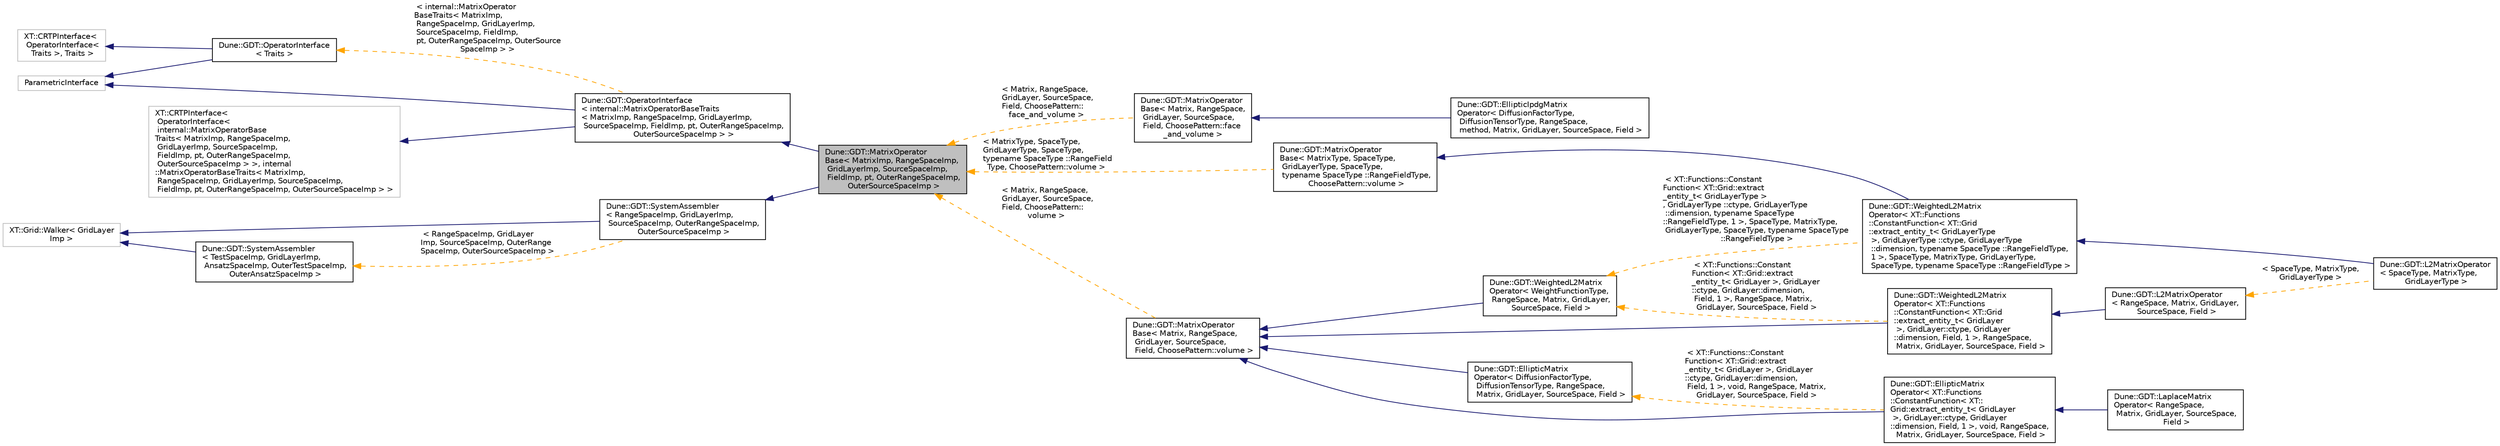 digraph "Dune::GDT::MatrixOperatorBase&lt; MatrixImp, RangeSpaceImp, GridLayerImp, SourceSpaceImp, FieldImp, pt, OuterRangeSpaceImp, OuterSourceSpaceImp &gt;"
{
  edge [fontname="Helvetica",fontsize="10",labelfontname="Helvetica",labelfontsize="10"];
  node [fontname="Helvetica",fontsize="10",shape=record];
  rankdir="LR";
  Node0 [label="Dune::GDT::MatrixOperator\lBase\< MatrixImp, RangeSpaceImp,\l GridLayerImp, SourceSpaceImp,\l FieldImp, pt, OuterRangeSpaceImp,\l OuterSourceSpaceImp \>",height=0.2,width=0.4,color="black", fillcolor="grey75", style="filled", fontcolor="black"];
  Node1 -> Node0 [dir="back",color="midnightblue",fontsize="10",style="solid",fontname="Helvetica"];
  Node1 [label="Dune::GDT::OperatorInterface\l\< internal::MatrixOperatorBaseTraits\l\< MatrixImp, RangeSpaceImp, GridLayerImp,\l SourceSpaceImp, FieldImp, pt, OuterRangeSpaceImp,\l OuterSourceSpaceImp \> \>",height=0.2,width=0.4,color="black", fillcolor="white", style="filled",URL="$a02107.html"];
  Node2 -> Node1 [dir="back",color="midnightblue",fontsize="10",style="solid",fontname="Helvetica"];
  Node2 [label="XT::CRTPInterface\<\l OperatorInterface\<\l internal::MatrixOperatorBase\lTraits\< MatrixImp, RangeSpaceImp,\l GridLayerImp, SourceSpaceImp,\l FieldImp, pt, OuterRangeSpaceImp,\l OuterSourceSpaceImp \> \>, internal\l::MatrixOperatorBaseTraits\< MatrixImp,\l RangeSpaceImp, GridLayerImp, SourceSpaceImp,\l FieldImp, pt, OuterRangeSpaceImp, OuterSourceSpaceImp \> \>",height=0.2,width=0.4,color="grey75", fillcolor="white", style="filled"];
  Node3 -> Node1 [dir="back",color="midnightblue",fontsize="10",style="solid",fontname="Helvetica"];
  Node3 [label="ParametricInterface",height=0.2,width=0.4,color="grey75", fillcolor="white", style="filled"];
  Node4 -> Node1 [dir="back",color="orange",fontsize="10",style="dashed",label=" \< internal::MatrixOperator\lBaseTraits\< MatrixImp,\l RangeSpaceImp, GridLayerImp,\l SourceSpaceImp, FieldImp,\l pt, OuterRangeSpaceImp, OuterSource\lSpaceImp \> \>" ,fontname="Helvetica"];
  Node4 [label="Dune::GDT::OperatorInterface\l\< Traits \>",height=0.2,width=0.4,color="black", fillcolor="white", style="filled",URL="$a02107.html"];
  Node5 -> Node4 [dir="back",color="midnightblue",fontsize="10",style="solid",fontname="Helvetica"];
  Node5 [label="XT::CRTPInterface\<\l OperatorInterface\<\l Traits \>, Traits \>",height=0.2,width=0.4,color="grey75", fillcolor="white", style="filled"];
  Node3 -> Node4 [dir="back",color="midnightblue",fontsize="10",style="solid",fontname="Helvetica"];
  Node6 -> Node0 [dir="back",color="midnightblue",fontsize="10",style="solid",fontname="Helvetica"];
  Node6 [label="Dune::GDT::SystemAssembler\l\< RangeSpaceImp, GridLayerImp,\l SourceSpaceImp, OuterRangeSpaceImp,\l OuterSourceSpaceImp \>",height=0.2,width=0.4,color="black", fillcolor="white", style="filled",URL="$a00835.html"];
  Node7 -> Node6 [dir="back",color="midnightblue",fontsize="10",style="solid",fontname="Helvetica"];
  Node7 [label="XT::Grid::Walker\< GridLayer\lImp \>",height=0.2,width=0.4,color="grey75", fillcolor="white", style="filled"];
  Node8 -> Node6 [dir="back",color="orange",fontsize="10",style="dashed",label=" \< RangeSpaceImp, GridLayer\lImp, SourceSpaceImp, OuterRange\lSpaceImp, OuterSourceSpaceImp \>" ,fontname="Helvetica"];
  Node8 [label="Dune::GDT::SystemAssembler\l\< TestSpaceImp, GridLayerImp,\l AnsatzSpaceImp, OuterTestSpaceImp,\l OuterAnsatzSpaceImp \>",height=0.2,width=0.4,color="black", fillcolor="white", style="filled",URL="$a00835.html"];
  Node7 -> Node8 [dir="back",color="midnightblue",fontsize="10",style="solid",fontname="Helvetica"];
  Node0 -> Node9 [dir="back",color="orange",fontsize="10",style="dashed",label=" \< Matrix, RangeSpace,\l GridLayer, SourceSpace,\l Field, ChoosePattern::\lface_and_volume \>" ,fontname="Helvetica"];
  Node9 [label="Dune::GDT::MatrixOperator\lBase\< Matrix, RangeSpace,\l GridLayer, SourceSpace,\l Field, ChoosePattern::face\l_and_volume \>",height=0.2,width=0.4,color="black", fillcolor="white", style="filled",URL="$a01819.html"];
  Node9 -> Node10 [dir="back",color="midnightblue",fontsize="10",style="solid",fontname="Helvetica"];
  Node10 [label="Dune::GDT::EllipticIpdgMatrix\lOperator\< DiffusionFactorType,\l DiffusionTensorType, RangeSpace,\l method, Matrix, GridLayer, SourceSpace, Field \>",height=0.2,width=0.4,color="black", fillcolor="white", style="filled",URL="$a01867.html"];
  Node0 -> Node11 [dir="back",color="orange",fontsize="10",style="dashed",label=" \< MatrixType, SpaceType,\l GridLayerType, SpaceType,\l typename SpaceType ::RangeField\lType, ChoosePattern::volume \>" ,fontname="Helvetica"];
  Node11 [label="Dune::GDT::MatrixOperator\lBase\< MatrixType, SpaceType,\l GridLayerType, SpaceType,\l typename SpaceType ::RangeFieldType,\l ChoosePattern::volume \>",height=0.2,width=0.4,color="black", fillcolor="white", style="filled",URL="$a01819.html"];
  Node11 -> Node12 [dir="back",color="midnightblue",fontsize="10",style="solid",fontname="Helvetica"];
  Node12 [label="Dune::GDT::WeightedL2Matrix\lOperator\< XT::Functions\l::ConstantFunction\< XT::Grid\l::extract_entity_t\< GridLayerType\l \>, GridLayerType ::ctype, GridLayerType\l ::dimension, typename SpaceType ::RangeFieldType,\l 1 \>, SpaceType, MatrixType, GridLayerType,\l SpaceType, typename SpaceType ::RangeFieldType \>",height=0.2,width=0.4,color="black", fillcolor="white", style="filled",URL="$a02171.html"];
  Node12 -> Node13 [dir="back",color="midnightblue",fontsize="10",style="solid",fontname="Helvetica"];
  Node13 [label="Dune::GDT::L2MatrixOperator\l\< SpaceType, MatrixType,\l GridLayerType \>",height=0.2,width=0.4,color="black", fillcolor="white", style="filled",URL="$a02119.html"];
  Node0 -> Node14 [dir="back",color="orange",fontsize="10",style="dashed",label=" \< Matrix, RangeSpace,\l GridLayer, SourceSpace,\l Field, ChoosePattern::\lvolume \>" ,fontname="Helvetica"];
  Node14 [label="Dune::GDT::MatrixOperator\lBase\< Matrix, RangeSpace,\l GridLayer, SourceSpace,\l Field, ChoosePattern::volume \>",height=0.2,width=0.4,color="black", fillcolor="white", style="filled",URL="$a01819.html"];
  Node14 -> Node15 [dir="back",color="midnightblue",fontsize="10",style="solid",fontname="Helvetica"];
  Node15 [label="Dune::GDT::EllipticMatrix\lOperator\< DiffusionFactorType,\l DiffusionTensorType, RangeSpace,\l Matrix, GridLayer, SourceSpace, Field \>",height=0.2,width=0.4,color="black", fillcolor="white", style="filled",URL="$a01875.html"];
  Node15 -> Node16 [dir="back",color="orange",fontsize="10",style="dashed",label=" \< XT::Functions::Constant\lFunction\< XT::Grid::extract\l_entity_t\< GridLayer \>, GridLayer\l::ctype, GridLayer::dimension,\l Field, 1 \>, void, RangeSpace, Matrix,\l GridLayer, SourceSpace, Field \>" ,fontname="Helvetica"];
  Node16 [label="Dune::GDT::EllipticMatrix\lOperator\< XT::Functions\l::ConstantFunction\< XT::\lGrid::extract_entity_t\< GridLayer\l \>, GridLayer::ctype, GridLayer\l::dimension, Field, 1 \>, void, RangeSpace,\l Matrix, GridLayer, SourceSpace, Field \>",height=0.2,width=0.4,color="black", fillcolor="white", style="filled",URL="$a01875.html"];
  Node16 -> Node17 [dir="back",color="midnightblue",fontsize="10",style="solid",fontname="Helvetica"];
  Node17 [label="Dune::GDT::LaplaceMatrix\lOperator\< RangeSpace,\l Matrix, GridLayer, SourceSpace,\l Field \>",height=0.2,width=0.4,color="black", fillcolor="white", style="filled",URL="$a02143.html"];
  Node14 -> Node18 [dir="back",color="midnightblue",fontsize="10",style="solid",fontname="Helvetica"];
  Node18 [label="Dune::GDT::WeightedL2Matrix\lOperator\< WeightFunctionType,\l RangeSpace, Matrix, GridLayer,\l SourceSpace, Field \>",height=0.2,width=0.4,color="black", fillcolor="white", style="filled",URL="$a02171.html"];
  Node18 -> Node12 [dir="back",color="orange",fontsize="10",style="dashed",label=" \< XT::Functions::Constant\lFunction\< XT::Grid::extract\l_entity_t\< GridLayerType \>\l, GridLayerType ::ctype, GridLayerType\l ::dimension, typename SpaceType \l::RangeFieldType, 1 \>, SpaceType, MatrixType,\l GridLayerType, SpaceType, typename SpaceType\l ::RangeFieldType \>" ,fontname="Helvetica"];
  Node18 -> Node19 [dir="back",color="orange",fontsize="10",style="dashed",label=" \< XT::Functions::Constant\lFunction\< XT::Grid::extract\l_entity_t\< GridLayer \>, GridLayer\l::ctype, GridLayer::dimension,\l Field, 1 \>, RangeSpace, Matrix,\l GridLayer, SourceSpace, Field \>" ,fontname="Helvetica"];
  Node19 [label="Dune::GDT::WeightedL2Matrix\lOperator\< XT::Functions\l::ConstantFunction\< XT::Grid\l::extract_entity_t\< GridLayer\l \>, GridLayer::ctype, GridLayer\l::dimension, Field, 1 \>, RangeSpace,\l Matrix, GridLayer, SourceSpace, Field \>",height=0.2,width=0.4,color="black", fillcolor="white", style="filled",URL="$a02171.html"];
  Node19 -> Node20 [dir="back",color="midnightblue",fontsize="10",style="solid",fontname="Helvetica"];
  Node20 [label="Dune::GDT::L2MatrixOperator\l\< RangeSpace, Matrix, GridLayer,\l SourceSpace, Field \>",height=0.2,width=0.4,color="black", fillcolor="white", style="filled",URL="$a02119.html"];
  Node20 -> Node13 [dir="back",color="orange",fontsize="10",style="dashed",label=" \< SpaceType, MatrixType,\l GridLayerType \>" ,fontname="Helvetica"];
  Node14 -> Node16 [dir="back",color="midnightblue",fontsize="10",style="solid",fontname="Helvetica"];
  Node14 -> Node19 [dir="back",color="midnightblue",fontsize="10",style="solid",fontname="Helvetica"];
}
